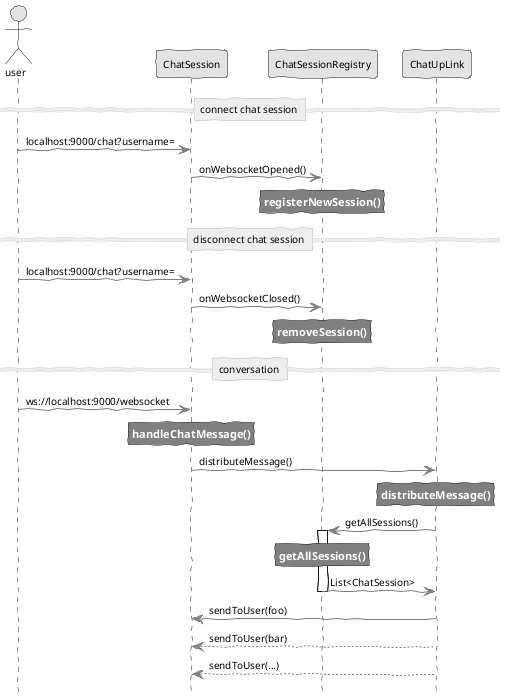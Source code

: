 @startuml
skinparam handwritten true
skinparam monochrome true
skinparam ArrowColor gray
skinparam DefaultFontSize 10
skinparam Note {
    FontName Arial
    FontStyle bold
    FontSize 11
    FontColor white
    BackGroundColor gray
}
skinparam Sequence {
    DividerFontStyle normal
    DividerBorderThickness 1
    DividerBorderColor lightgray
}

hide footbox
actor user

==connect chat session==
user -> ChatSession: localhost:9000/chat?username=
ChatSession -> ChatSessionRegistry: onWebsocketOpened()
rnote over ChatSessionRegistry: registerNewSession()

==disconnect chat session==
user -> ChatSession: localhost:9000/chat?username=
ChatSession -> ChatSessionRegistry: onWebsocketClosed()
rnote over ChatSessionRegistry: removeSession()

==conversation==
user -> ChatSession: ws://localhost:9000/websocket
rnote over ChatSession: handleChatMessage()
ChatSession -> ChatUpLink: distributeMessage()
rnote over ChatUpLink: distributeMessage()
ChatUpLink -> ChatSessionRegistry: getAllSessions()
activate ChatSessionRegistry
rnote over ChatSessionRegistry: getAllSessions()
ChatUpLink <- ChatSessionRegistry: List<ChatSession>
deactivate ChatSessionRegistry
ChatSession <- ChatUpLink: sendToUser(foo)
ChatSession <-- ChatUpLink: sendToUser(bar)
ChatSession <-- ChatUpLink: sendToUser(...)

@enduml